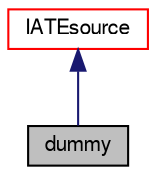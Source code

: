 digraph "dummy"
{
  bgcolor="transparent";
  edge [fontname="FreeSans",fontsize="10",labelfontname="FreeSans",labelfontsize="10"];
  node [fontname="FreeSans",fontsize="10",shape=record];
  Node2 [label="dummy",height=0.2,width=0.4,color="black", fillcolor="grey75", style="filled", fontcolor="black"];
  Node3 -> Node2 [dir="back",color="midnightblue",fontsize="10",style="solid",fontname="FreeSans"];
  Node3 [label="IATEsource",height=0.2,width=0.4,color="red",URL="$a32350.html",tooltip="IATE (Interfacial Area Transport Equation) bubble diameter model run-time selectable sources..."];
}
